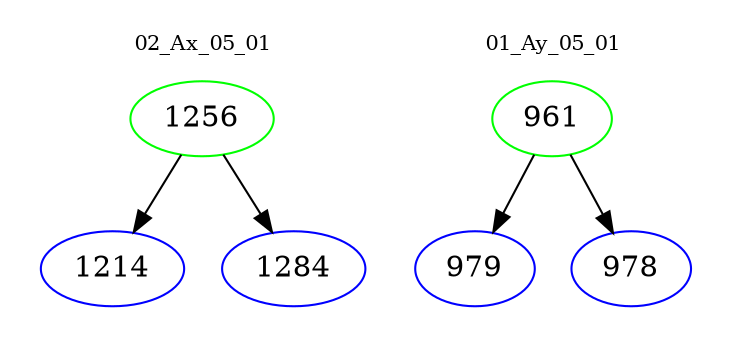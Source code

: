 digraph{
subgraph cluster_0 {
color = white
label = "02_Ax_05_01";
fontsize=10;
T0_1256 [label="1256", color="green"]
T0_1256 -> T0_1214 [color="black"]
T0_1214 [label="1214", color="blue"]
T0_1256 -> T0_1284 [color="black"]
T0_1284 [label="1284", color="blue"]
}
subgraph cluster_1 {
color = white
label = "01_Ay_05_01";
fontsize=10;
T1_961 [label="961", color="green"]
T1_961 -> T1_979 [color="black"]
T1_979 [label="979", color="blue"]
T1_961 -> T1_978 [color="black"]
T1_978 [label="978", color="blue"]
}
}
